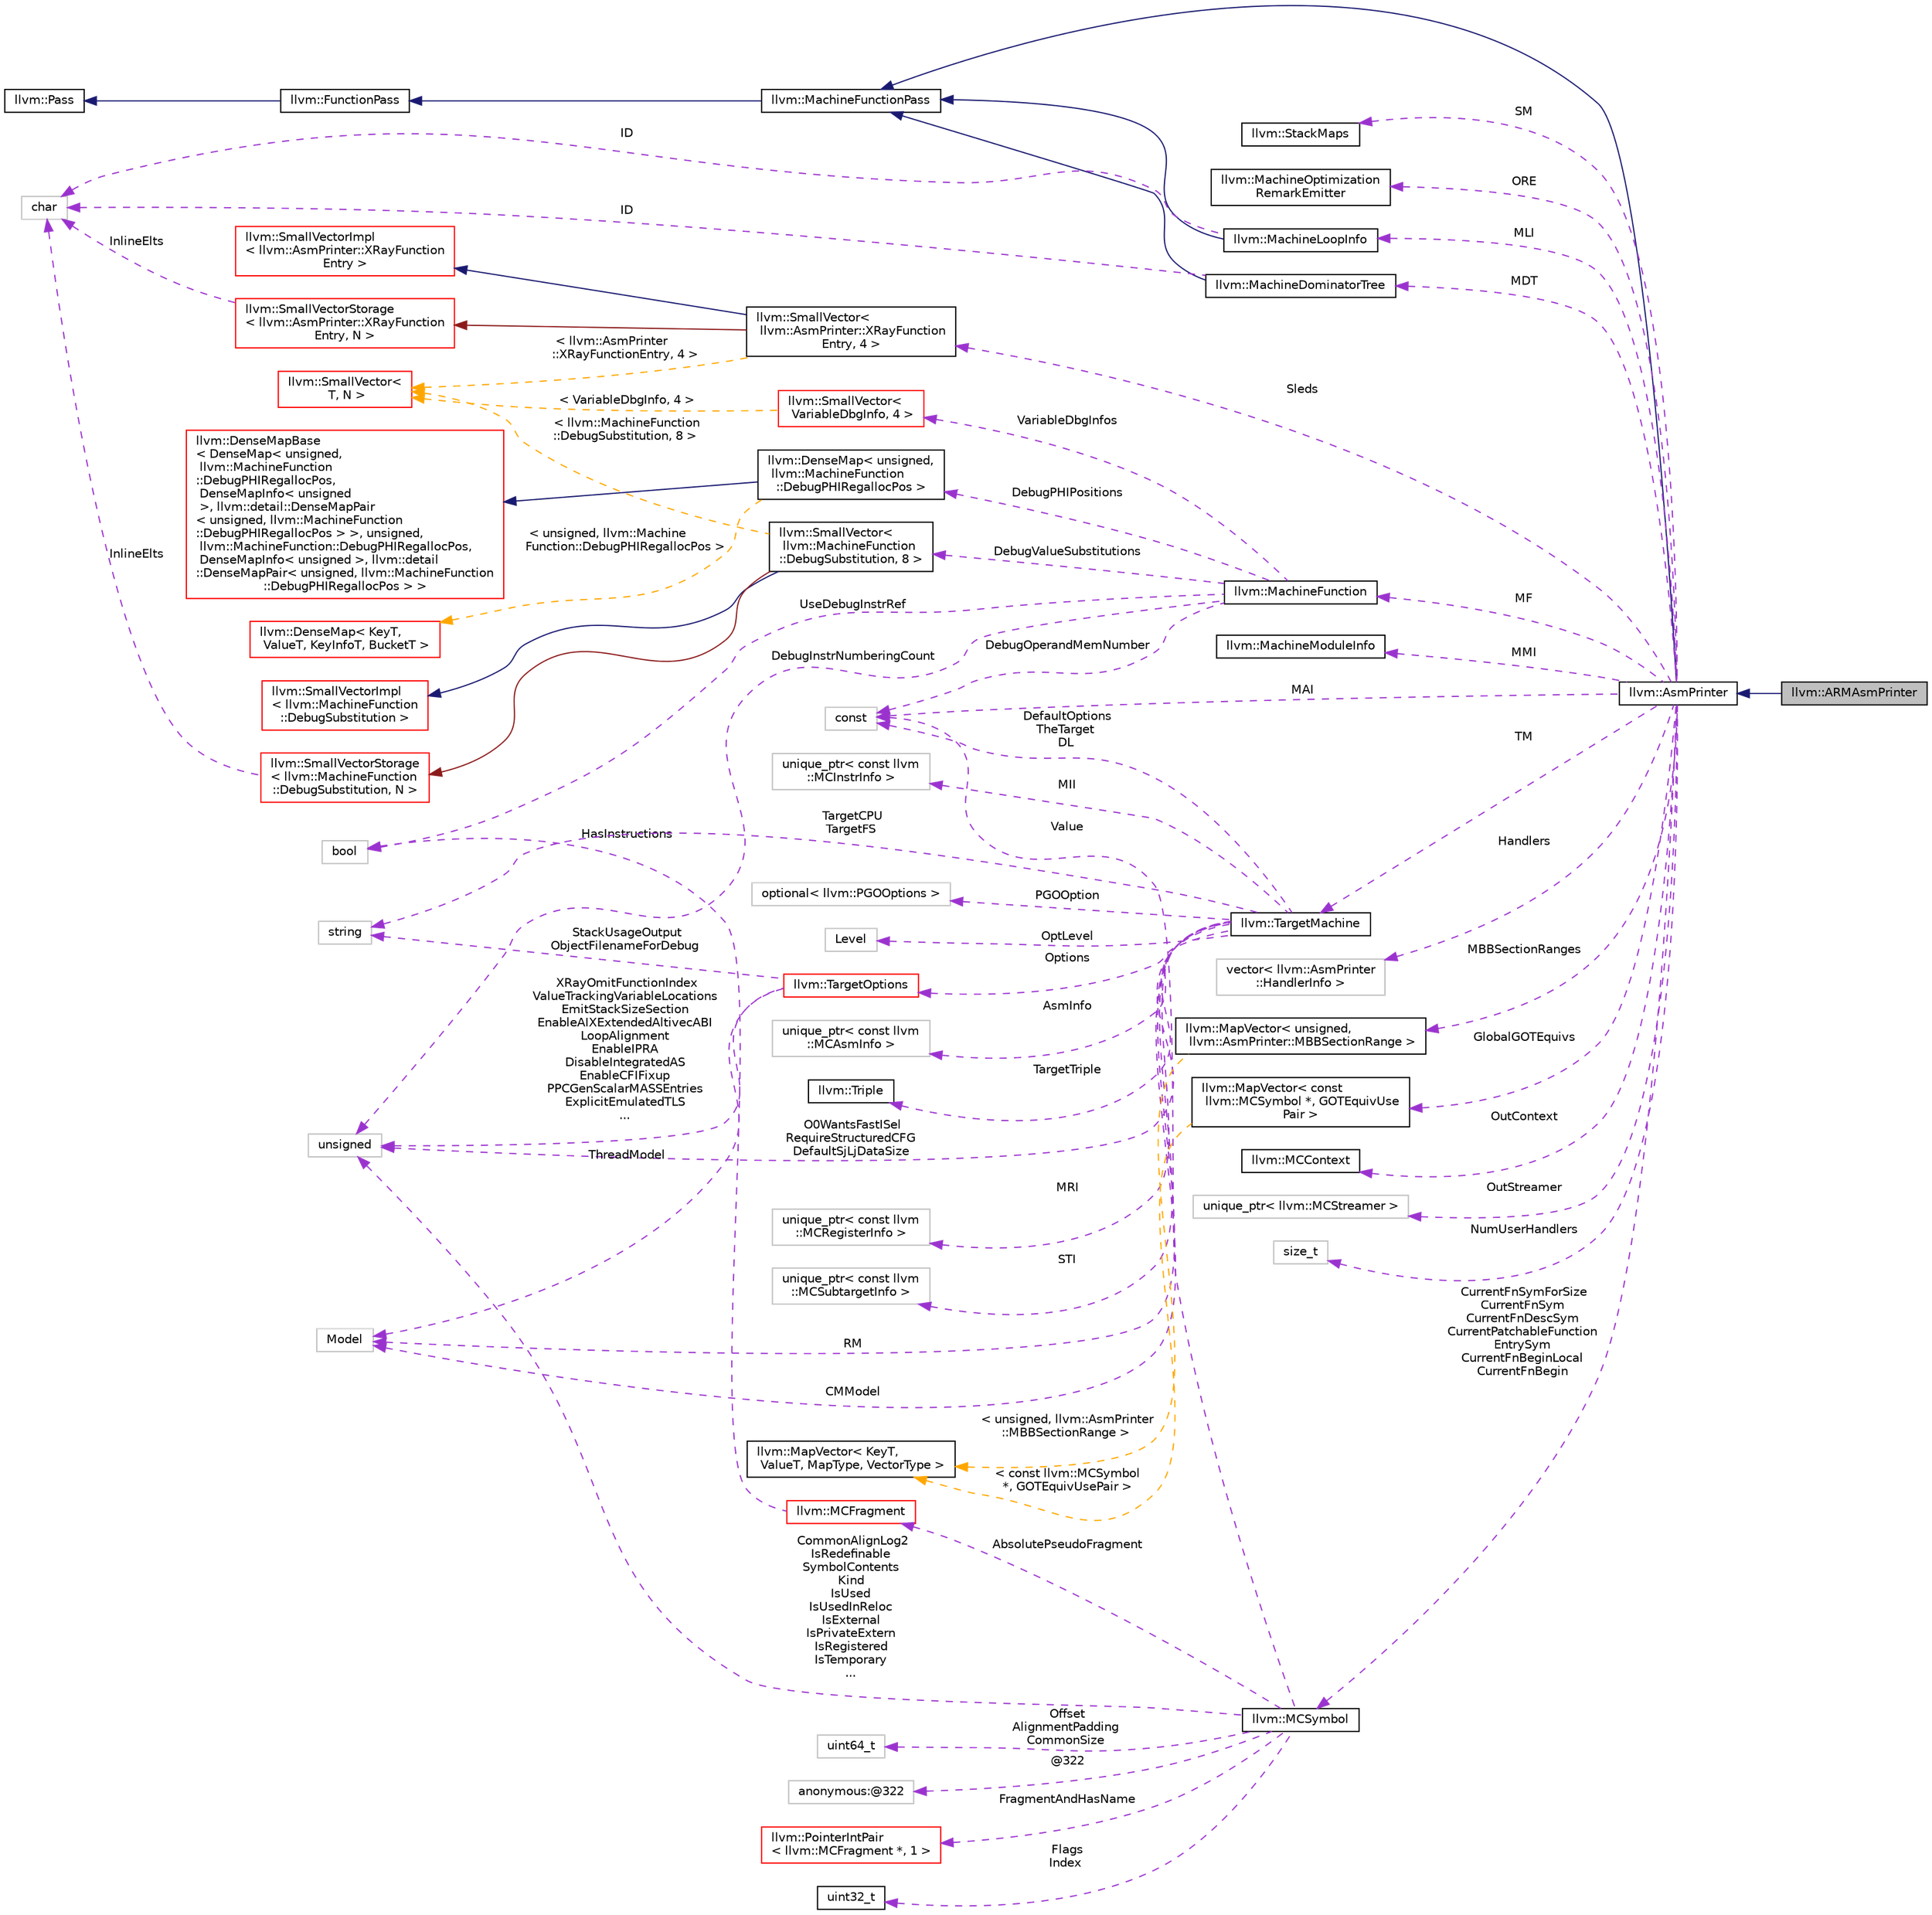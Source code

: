 digraph "llvm::ARMAsmPrinter"
{
 // LATEX_PDF_SIZE
  bgcolor="transparent";
  edge [fontname="Helvetica",fontsize="10",labelfontname="Helvetica",labelfontsize="10"];
  node [fontname="Helvetica",fontsize="10",shape=record];
  rankdir="LR";
  Node1 [label="llvm::ARMAsmPrinter",height=0.2,width=0.4,color="black", fillcolor="grey75", style="filled", fontcolor="black",tooltip=" "];
  Node2 -> Node1 [dir="back",color="midnightblue",fontsize="10",style="solid",fontname="Helvetica"];
  Node2 [label="llvm::AsmPrinter",height=0.2,width=0.4,color="black",URL="$classllvm_1_1AsmPrinter.html",tooltip="This class is intended to be used as a driving class for all asm writers."];
  Node3 -> Node2 [dir="back",color="midnightblue",fontsize="10",style="solid",fontname="Helvetica"];
  Node3 [label="llvm::MachineFunctionPass",height=0.2,width=0.4,color="black",URL="$classllvm_1_1MachineFunctionPass.html",tooltip="MachineFunctionPass - This class adapts the FunctionPass interface to allow convenient creation of pa..."];
  Node4 -> Node3 [dir="back",color="midnightblue",fontsize="10",style="solid",fontname="Helvetica"];
  Node4 [label="llvm::FunctionPass",height=0.2,width=0.4,color="black",URL="$classllvm_1_1FunctionPass.html",tooltip="FunctionPass class - This class is used to implement most global optimizations."];
  Node5 -> Node4 [dir="back",color="midnightblue",fontsize="10",style="solid",fontname="Helvetica"];
  Node5 [label="llvm::Pass",height=0.2,width=0.4,color="black",URL="$classllvm_1_1Pass.html",tooltip="Pass interface - Implemented by all 'passes'."];
  Node6 -> Node2 [dir="back",color="darkorchid3",fontsize="10",style="dashed",label=" SM" ,fontname="Helvetica"];
  Node6 [label="llvm::StackMaps",height=0.2,width=0.4,color="black",URL="$classllvm_1_1StackMaps.html",tooltip=" "];
  Node7 -> Node2 [dir="back",color="darkorchid3",fontsize="10",style="dashed",label=" ORE" ,fontname="Helvetica"];
  Node7 [label="llvm::MachineOptimization\lRemarkEmitter",height=0.2,width=0.4,color="black",URL="$classllvm_1_1MachineOptimizationRemarkEmitter.html",tooltip="The optimization diagnostic interface."];
  Node8 -> Node2 [dir="back",color="darkorchid3",fontsize="10",style="dashed",label=" MLI" ,fontname="Helvetica"];
  Node8 [label="llvm::MachineLoopInfo",height=0.2,width=0.4,color="black",URL="$classllvm_1_1MachineLoopInfo.html",tooltip=" "];
  Node3 -> Node8 [dir="back",color="midnightblue",fontsize="10",style="solid",fontname="Helvetica"];
  Node9 -> Node8 [dir="back",color="darkorchid3",fontsize="10",style="dashed",label=" ID" ,fontname="Helvetica"];
  Node9 [label="char",height=0.2,width=0.4,color="grey75",tooltip=" "];
  Node10 -> Node2 [dir="back",color="darkorchid3",fontsize="10",style="dashed",label=" MF" ,fontname="Helvetica"];
  Node10 [label="llvm::MachineFunction",height=0.2,width=0.4,color="black",URL="$classllvm_1_1MachineFunction.html",tooltip=" "];
  Node11 -> Node10 [dir="back",color="darkorchid3",fontsize="10",style="dashed",label=" DebugValueSubstitutions" ,fontname="Helvetica"];
  Node11 [label="llvm::SmallVector\<\l llvm::MachineFunction\l::DebugSubstitution, 8 \>",height=0.2,width=0.4,color="black",URL="$classllvm_1_1SmallVector.html",tooltip=" "];
  Node12 -> Node11 [dir="back",color="midnightblue",fontsize="10",style="solid",fontname="Helvetica"];
  Node12 [label="llvm::SmallVectorImpl\l\< llvm::MachineFunction\l::DebugSubstitution \>",height=0.2,width=0.4,color="red",URL="$classllvm_1_1SmallVectorImpl.html",tooltip=" "];
  Node14 -> Node11 [dir="back",color="firebrick4",fontsize="10",style="solid",fontname="Helvetica"];
  Node14 [label="llvm::SmallVectorStorage\l\< llvm::MachineFunction\l::DebugSubstitution, N \>",height=0.2,width=0.4,color="red",URL="$structllvm_1_1SmallVectorStorage.html",tooltip=" "];
  Node9 -> Node14 [dir="back",color="darkorchid3",fontsize="10",style="dashed",label=" InlineElts" ,fontname="Helvetica"];
  Node16 -> Node11 [dir="back",color="orange",fontsize="10",style="dashed",label=" \< llvm::MachineFunction\l::DebugSubstitution, 8 \>" ,fontname="Helvetica"];
  Node16 [label="llvm::SmallVector\<\l T, N \>",height=0.2,width=0.4,color="red",URL="$classllvm_1_1SmallVector.html",tooltip="This is a 'vector' (really, a variable-sized array), optimized for the case when the array is small."];
  Node18 -> Node10 [dir="back",color="darkorchid3",fontsize="10",style="dashed",label=" DebugPHIPositions" ,fontname="Helvetica"];
  Node18 [label="llvm::DenseMap\< unsigned,\l llvm::MachineFunction\l::DebugPHIRegallocPos \>",height=0.2,width=0.4,color="black",URL="$classllvm_1_1DenseMap.html",tooltip=" "];
  Node19 -> Node18 [dir="back",color="midnightblue",fontsize="10",style="solid",fontname="Helvetica"];
  Node19 [label="llvm::DenseMapBase\l\< DenseMap\< unsigned,\l llvm::MachineFunction\l::DebugPHIRegallocPos,\l DenseMapInfo\< unsigned\l \>, llvm::detail::DenseMapPair\l\< unsigned, llvm::MachineFunction\l::DebugPHIRegallocPos \> \>, unsigned,\l llvm::MachineFunction::DebugPHIRegallocPos,\l DenseMapInfo\< unsigned \>, llvm::detail\l::DenseMapPair\< unsigned, llvm::MachineFunction\l::DebugPHIRegallocPos \> \>",height=0.2,width=0.4,color="red",URL="$classllvm_1_1DenseMapBase.html",tooltip=" "];
  Node22 -> Node18 [dir="back",color="orange",fontsize="10",style="dashed",label=" \< unsigned, llvm::Machine\lFunction::DebugPHIRegallocPos \>" ,fontname="Helvetica"];
  Node22 [label="llvm::DenseMap\< KeyT,\l ValueT, KeyInfoT, BucketT \>",height=0.2,width=0.4,color="red",URL="$classllvm_1_1DenseMap.html",tooltip=" "];
  Node24 -> Node10 [dir="back",color="darkorchid3",fontsize="10",style="dashed",label=" UseDebugInstrRef" ,fontname="Helvetica"];
  Node24 [label="bool",height=0.2,width=0.4,color="grey75",tooltip=" "];
  Node25 -> Node10 [dir="back",color="darkorchid3",fontsize="10",style="dashed",label=" DebugOperandMemNumber" ,fontname="Helvetica"];
  Node25 [label="const",height=0.2,width=0.4,color="grey75",tooltip=" "];
  Node26 -> Node10 [dir="back",color="darkorchid3",fontsize="10",style="dashed",label=" DebugInstrNumberingCount" ,fontname="Helvetica"];
  Node26 [label="unsigned",height=0.2,width=0.4,color="grey75",tooltip=" "];
  Node27 -> Node10 [dir="back",color="darkorchid3",fontsize="10",style="dashed",label=" VariableDbgInfos" ,fontname="Helvetica"];
  Node27 [label="llvm::SmallVector\<\l VariableDbgInfo, 4 \>",height=0.2,width=0.4,color="red",URL="$classllvm_1_1SmallVector.html",tooltip=" "];
  Node16 -> Node27 [dir="back",color="orange",fontsize="10",style="dashed",label=" \< VariableDbgInfo, 4 \>" ,fontname="Helvetica"];
  Node30 -> Node2 [dir="back",color="darkorchid3",fontsize="10",style="dashed",label=" MDT" ,fontname="Helvetica"];
  Node30 [label="llvm::MachineDominatorTree",height=0.2,width=0.4,color="black",URL="$classllvm_1_1MachineDominatorTree.html",tooltip="DominatorTree Class - Concrete subclass of DominatorTreeBase that is used to compute a normal dominat..."];
  Node3 -> Node30 [dir="back",color="midnightblue",fontsize="10",style="solid",fontname="Helvetica"];
  Node9 -> Node30 [dir="back",color="darkorchid3",fontsize="10",style="dashed",label=" ID" ,fontname="Helvetica"];
  Node31 -> Node2 [dir="back",color="darkorchid3",fontsize="10",style="dashed",label=" MMI" ,fontname="Helvetica"];
  Node31 [label="llvm::MachineModuleInfo",height=0.2,width=0.4,color="black",URL="$classllvm_1_1MachineModuleInfo.html",tooltip="This class contains meta information specific to a module."];
  Node32 -> Node2 [dir="back",color="darkorchid3",fontsize="10",style="dashed",label=" TM" ,fontname="Helvetica"];
  Node32 [label="llvm::TargetMachine",height=0.2,width=0.4,color="black",URL="$classllvm_1_1TargetMachine.html",tooltip="Primary interface to the complete machine description for the target machine."];
  Node33 -> Node32 [dir="back",color="darkorchid3",fontsize="10",style="dashed",label=" Options" ,fontname="Helvetica"];
  Node33 [label="llvm::TargetOptions",height=0.2,width=0.4,color="red",URL="$classllvm_1_1TargetOptions.html",tooltip=" "];
  Node38 -> Node33 [dir="back",color="darkorchid3",fontsize="10",style="dashed",label=" ThreadModel" ,fontname="Helvetica"];
  Node38 [label="Model",height=0.2,width=0.4,color="grey75",tooltip=" "];
  Node49 -> Node33 [dir="back",color="darkorchid3",fontsize="10",style="dashed",label=" StackUsageOutput\nObjectFilenameForDebug" ,fontname="Helvetica"];
  Node49 [label="string",height=0.2,width=0.4,color="grey75",tooltip=" "];
  Node26 -> Node33 [dir="back",color="darkorchid3",fontsize="10",style="dashed",label=" XRayOmitFunctionIndex\nValueTrackingVariableLocations\nEmitStackSizeSection\nEnableAIXExtendedAltivecABI\nLoopAlignment\nEnableIPRA\nDisableIntegratedAS\nEnableCFIFixup\nPPCGenScalarMASSEntries\nExplicitEmulatedTLS\n..." ,fontname="Helvetica"];
  Node54 -> Node32 [dir="back",color="darkorchid3",fontsize="10",style="dashed",label=" MRI" ,fontname="Helvetica"];
  Node54 [label="unique_ptr\< const llvm\l::MCRegisterInfo \>",height=0.2,width=0.4,color="grey75",tooltip=" "];
  Node55 -> Node32 [dir="back",color="darkorchid3",fontsize="10",style="dashed",label=" STI" ,fontname="Helvetica"];
  Node55 [label="unique_ptr\< const llvm\l::MCSubtargetInfo \>",height=0.2,width=0.4,color="grey75",tooltip=" "];
  Node56 -> Node32 [dir="back",color="darkorchid3",fontsize="10",style="dashed",label=" MII" ,fontname="Helvetica"];
  Node56 [label="unique_ptr\< const llvm\l::MCInstrInfo \>",height=0.2,width=0.4,color="grey75",tooltip=" "];
  Node38 -> Node32 [dir="back",color="darkorchid3",fontsize="10",style="dashed",label=" RM" ,fontname="Helvetica"];
  Node57 -> Node32 [dir="back",color="darkorchid3",fontsize="10",style="dashed",label=" PGOOption" ,fontname="Helvetica"];
  Node57 [label="optional\< llvm::PGOOptions \>",height=0.2,width=0.4,color="grey75",tooltip=" "];
  Node58 -> Node32 [dir="back",color="darkorchid3",fontsize="10",style="dashed",label=" OptLevel" ,fontname="Helvetica"];
  Node58 [label="Level",height=0.2,width=0.4,color="grey75",tooltip=" "];
  Node49 -> Node32 [dir="back",color="darkorchid3",fontsize="10",style="dashed",label=" TargetCPU\nTargetFS" ,fontname="Helvetica"];
  Node59 -> Node32 [dir="back",color="darkorchid3",fontsize="10",style="dashed",label=" AsmInfo" ,fontname="Helvetica"];
  Node59 [label="unique_ptr\< const llvm\l::MCAsmInfo \>",height=0.2,width=0.4,color="grey75",tooltip=" "];
  Node38 -> Node32 [dir="back",color="darkorchid3",fontsize="10",style="dashed",label=" CMModel" ,fontname="Helvetica"];
  Node60 -> Node32 [dir="back",color="darkorchid3",fontsize="10",style="dashed",label=" TargetTriple" ,fontname="Helvetica"];
  Node60 [label="llvm::Triple",height=0.2,width=0.4,color="black",URL="$classllvm_1_1Triple.html",tooltip="Triple - Helper class for working with autoconf configuration names."];
  Node26 -> Node32 [dir="back",color="darkorchid3",fontsize="10",style="dashed",label=" O0WantsFastISel\nRequireStructuredCFG\nDefaultSjLjDataSize" ,fontname="Helvetica"];
  Node25 -> Node32 [dir="back",color="darkorchid3",fontsize="10",style="dashed",label=" DefaultOptions\nTheTarget\nDL" ,fontname="Helvetica"];
  Node61 -> Node2 [dir="back",color="darkorchid3",fontsize="10",style="dashed",label=" Sleds" ,fontname="Helvetica"];
  Node61 [label="llvm::SmallVector\<\l llvm::AsmPrinter::XRayFunction\lEntry, 4 \>",height=0.2,width=0.4,color="black",URL="$classllvm_1_1SmallVector.html",tooltip=" "];
  Node62 -> Node61 [dir="back",color="midnightblue",fontsize="10",style="solid",fontname="Helvetica"];
  Node62 [label="llvm::SmallVectorImpl\l\< llvm::AsmPrinter::XRayFunction\lEntry \>",height=0.2,width=0.4,color="red",URL="$classllvm_1_1SmallVectorImpl.html",tooltip=" "];
  Node63 -> Node61 [dir="back",color="firebrick4",fontsize="10",style="solid",fontname="Helvetica"];
  Node63 [label="llvm::SmallVectorStorage\l\< llvm::AsmPrinter::XRayFunction\lEntry, N \>",height=0.2,width=0.4,color="red",URL="$structllvm_1_1SmallVectorStorage.html",tooltip=" "];
  Node9 -> Node63 [dir="back",color="darkorchid3",fontsize="10",style="dashed",label=" InlineElts" ,fontname="Helvetica"];
  Node16 -> Node61 [dir="back",color="orange",fontsize="10",style="dashed",label=" \< llvm::AsmPrinter\l::XRayFunctionEntry, 4 \>" ,fontname="Helvetica"];
  Node64 -> Node2 [dir="back",color="darkorchid3",fontsize="10",style="dashed",label=" Handlers" ,fontname="Helvetica"];
  Node64 [label="vector\< llvm::AsmPrinter\l::HandlerInfo \>",height=0.2,width=0.4,color="grey75",tooltip=" "];
  Node65 -> Node2 [dir="back",color="darkorchid3",fontsize="10",style="dashed",label=" MBBSectionRanges" ,fontname="Helvetica"];
  Node65 [label="llvm::MapVector\< unsigned,\l llvm::AsmPrinter::MBBSectionRange \>",height=0.2,width=0.4,color="black",URL="$classllvm_1_1MapVector.html",tooltip=" "];
  Node66 -> Node65 [dir="back",color="orange",fontsize="10",style="dashed",label=" \< unsigned, llvm::AsmPrinter\l::MBBSectionRange \>" ,fontname="Helvetica"];
  Node66 [label="llvm::MapVector\< KeyT,\l ValueT, MapType, VectorType \>",height=0.2,width=0.4,color="black",URL="$classllvm_1_1MapVector.html",tooltip="This class implements a map that also provides access to all stored values in a deterministic order."];
  Node67 -> Node2 [dir="back",color="darkorchid3",fontsize="10",style="dashed",label=" CurrentFnSymForSize\nCurrentFnSym\nCurrentFnDescSym\nCurrentPatchableFunction\lEntrySym\nCurrentFnBeginLocal\nCurrentFnBegin" ,fontname="Helvetica"];
  Node67 [label="llvm::MCSymbol",height=0.2,width=0.4,color="black",URL="$classllvm_1_1MCSymbol.html",tooltip="MCSymbol - Instances of this class represent a symbol name in the MC file, and MCSymbols are created ..."];
  Node68 -> Node67 [dir="back",color="darkorchid3",fontsize="10",style="dashed",label=" Offset\nAlignmentPadding\nCommonSize" ,fontname="Helvetica"];
  Node68 [label="uint64_t",height=0.2,width=0.4,color="grey75",tooltip=" "];
  Node69 -> Node67 [dir="back",color="darkorchid3",fontsize="10",style="dashed",label=" @322" ,fontname="Helvetica"];
  Node69 [label="anonymous:@322",height=0.2,width=0.4,color="grey75",tooltip=" "];
  Node70 -> Node67 [dir="back",color="darkorchid3",fontsize="10",style="dashed",label=" AbsolutePseudoFragment" ,fontname="Helvetica"];
  Node70 [label="llvm::MCFragment",height=0.2,width=0.4,color="red",URL="$classllvm_1_1MCFragment.html",tooltip=" "];
  Node24 -> Node70 [dir="back",color="darkorchid3",fontsize="10",style="dashed",label=" HasInstructions" ,fontname="Helvetica"];
  Node84 -> Node67 [dir="back",color="darkorchid3",fontsize="10",style="dashed",label=" FragmentAndHasName" ,fontname="Helvetica"];
  Node84 [label="llvm::PointerIntPair\l\< llvm::MCFragment *, 1 \>",height=0.2,width=0.4,color="red",URL="$classllvm_1_1PointerIntPair.html",tooltip=" "];
  Node86 -> Node67 [dir="back",color="darkorchid3",fontsize="10",style="dashed",label=" Flags\nIndex" ,fontname="Helvetica"];
  Node86 [label="uint32_t",height=0.2,width=0.4,color="black",URL="$classuint32__t.html",tooltip=" "];
  Node25 -> Node67 [dir="back",color="darkorchid3",fontsize="10",style="dashed",label=" Value" ,fontname="Helvetica"];
  Node26 -> Node67 [dir="back",color="darkorchid3",fontsize="10",style="dashed",label=" CommonAlignLog2\nIsRedefinable\nSymbolContents\nKind\nIsUsed\nIsUsedInReloc\nIsExternal\nIsPrivateExtern\nIsRegistered\nIsTemporary\n..." ,fontname="Helvetica"];
  Node87 -> Node2 [dir="back",color="darkorchid3",fontsize="10",style="dashed",label=" OutContext" ,fontname="Helvetica"];
  Node87 [label="llvm::MCContext",height=0.2,width=0.4,color="black",URL="$classllvm_1_1MCContext.html",tooltip="Context object for machine code objects."];
  Node25 -> Node2 [dir="back",color="darkorchid3",fontsize="10",style="dashed",label=" MAI" ,fontname="Helvetica"];
  Node88 -> Node2 [dir="back",color="darkorchid3",fontsize="10",style="dashed",label=" OutStreamer" ,fontname="Helvetica"];
  Node88 [label="unique_ptr\< llvm::MCStreamer \>",height=0.2,width=0.4,color="grey75",tooltip=" "];
  Node89 -> Node2 [dir="back",color="darkorchid3",fontsize="10",style="dashed",label=" NumUserHandlers" ,fontname="Helvetica"];
  Node89 [label="size_t",height=0.2,width=0.4,color="grey75",tooltip=" "];
  Node90 -> Node2 [dir="back",color="darkorchid3",fontsize="10",style="dashed",label=" GlobalGOTEquivs" ,fontname="Helvetica"];
  Node90 [label="llvm::MapVector\< const\l llvm::MCSymbol *, GOTEquivUse\lPair \>",height=0.2,width=0.4,color="black",URL="$classllvm_1_1MapVector.html",tooltip=" "];
  Node66 -> Node90 [dir="back",color="orange",fontsize="10",style="dashed",label=" \< const llvm::MCSymbol\l *, GOTEquivUsePair \>" ,fontname="Helvetica"];
}
